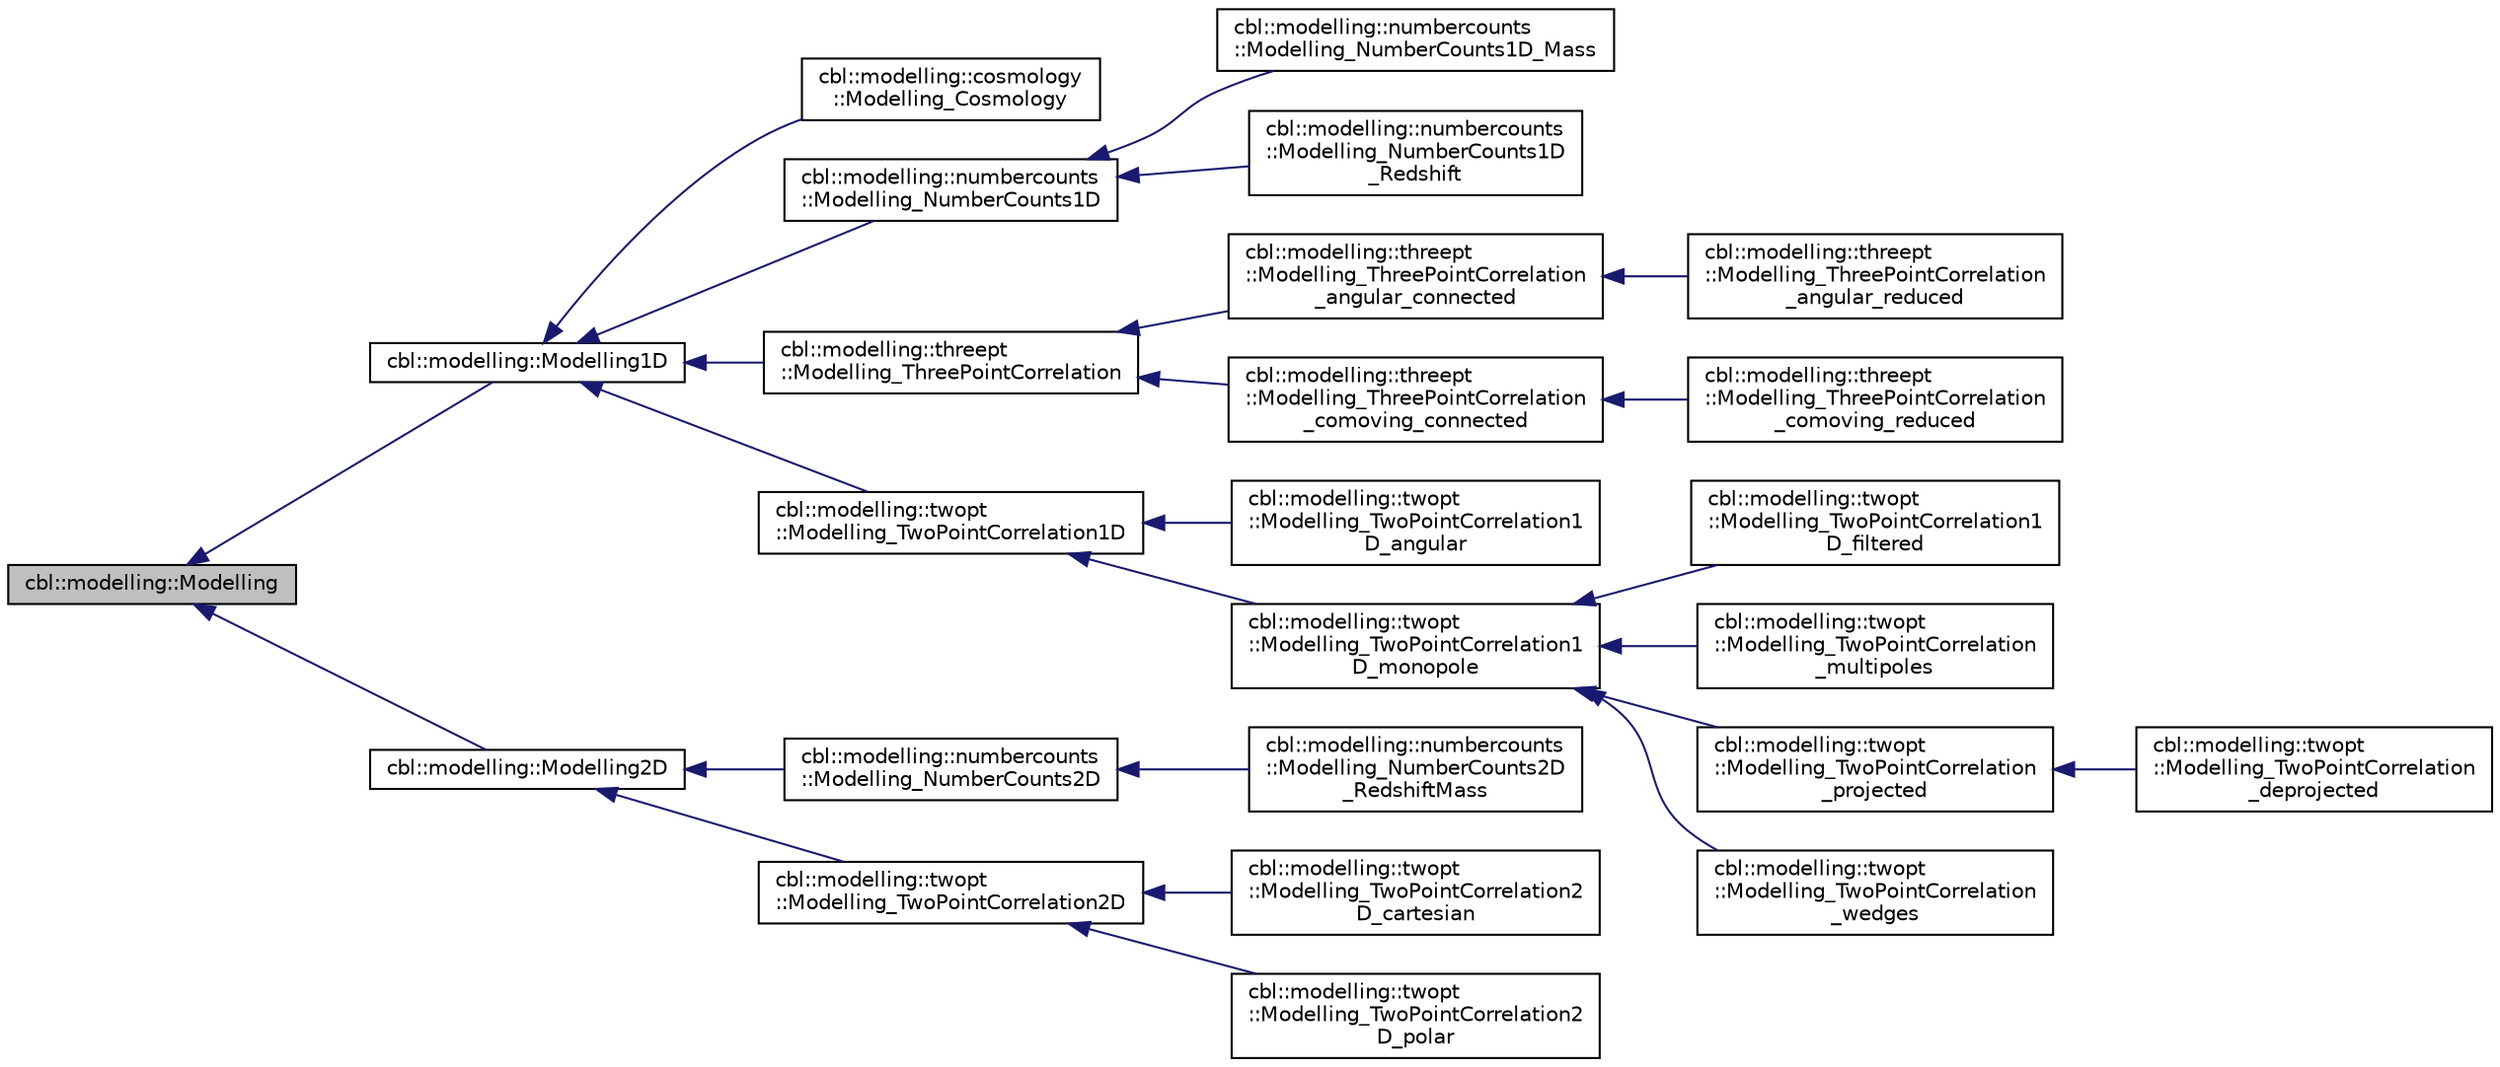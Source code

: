 digraph "cbl::modelling::Modelling"
{
  edge [fontname="Helvetica",fontsize="10",labelfontname="Helvetica",labelfontsize="10"];
  node [fontname="Helvetica",fontsize="10",shape=record];
  rankdir="LR";
  Node0 [label="cbl::modelling::Modelling",height=0.2,width=0.4,color="black", fillcolor="grey75", style="filled", fontcolor="black"];
  Node0 -> Node1 [dir="back",color="midnightblue",fontsize="10",style="solid",fontname="Helvetica"];
  Node1 [label="cbl::modelling::Modelling1D",height=0.2,width=0.4,color="black", fillcolor="white", style="filled",URL="$d3/d42/classcbl_1_1modelling_1_1Modelling1D.html",tooltip="The class Modelling1D. "];
  Node1 -> Node2 [dir="back",color="midnightblue",fontsize="10",style="solid",fontname="Helvetica"];
  Node2 [label="cbl::modelling::cosmology\l::Modelling_Cosmology",height=0.2,width=0.4,color="black", fillcolor="white", style="filled",URL="$d7/d93/classcbl_1_1modelling_1_1cosmology_1_1Modelling__Cosmology.html",tooltip="The class Modelling_Cosmology. "];
  Node1 -> Node3 [dir="back",color="midnightblue",fontsize="10",style="solid",fontname="Helvetica"];
  Node3 [label="cbl::modelling::numbercounts\l::Modelling_NumberCounts1D",height=0.2,width=0.4,color="black", fillcolor="white", style="filled",URL="$d3/df9/classcbl_1_1modelling_1_1numbercounts_1_1Modelling__NumberCounts1D.html",tooltip="The class Modelling_NumberCounts1D. "];
  Node3 -> Node4 [dir="back",color="midnightblue",fontsize="10",style="solid",fontname="Helvetica"];
  Node4 [label="cbl::modelling::numbercounts\l::Modelling_NumberCounts1D_Mass",height=0.2,width=0.4,color="black", fillcolor="white", style="filled",URL="$de/d0a/classcbl_1_1modelling_1_1numbercounts_1_1Modelling__NumberCounts1D__Mass.html",tooltip="The class Modelling_NumberCounts1D_Mass. "];
  Node3 -> Node5 [dir="back",color="midnightblue",fontsize="10",style="solid",fontname="Helvetica"];
  Node5 [label="cbl::modelling::numbercounts\l::Modelling_NumberCounts1D\l_Redshift",height=0.2,width=0.4,color="black", fillcolor="white", style="filled",URL="$d1/dcb/classcbl_1_1modelling_1_1numbercounts_1_1Modelling__NumberCounts1D__Redshift.html",tooltip="The class Modelling_NumberCounts1D_Redshift. "];
  Node1 -> Node6 [dir="back",color="midnightblue",fontsize="10",style="solid",fontname="Helvetica"];
  Node6 [label="cbl::modelling::threept\l::Modelling_ThreePointCorrelation",height=0.2,width=0.4,color="black", fillcolor="white", style="filled",URL="$d3/d4f/classcbl_1_1modelling_1_1threept_1_1Modelling__ThreePointCorrelation.html",tooltip="The class Modelling_ThreePointCorrelation. "];
  Node6 -> Node7 [dir="back",color="midnightblue",fontsize="10",style="solid",fontname="Helvetica"];
  Node7 [label="cbl::modelling::threept\l::Modelling_ThreePointCorrelation\l_angular_connected",height=0.2,width=0.4,color="black", fillcolor="white", style="filled",URL="$d3/d7f/classcbl_1_1modelling_1_1threept_1_1Modelling__ThreePointCorrelation__angular__connected.html",tooltip="The class Modelling_ThreePointCorrelation_angular_connected. "];
  Node7 -> Node8 [dir="back",color="midnightblue",fontsize="10",style="solid",fontname="Helvetica"];
  Node8 [label="cbl::modelling::threept\l::Modelling_ThreePointCorrelation\l_angular_reduced",height=0.2,width=0.4,color="black", fillcolor="white", style="filled",URL="$dd/d32/classcbl_1_1modelling_1_1threept_1_1Modelling__ThreePointCorrelation__angular__reduced.html",tooltip="The class Modelling_ThreePointCorrelation_angular_reduced. "];
  Node6 -> Node9 [dir="back",color="midnightblue",fontsize="10",style="solid",fontname="Helvetica"];
  Node9 [label="cbl::modelling::threept\l::Modelling_ThreePointCorrelation\l_comoving_connected",height=0.2,width=0.4,color="black", fillcolor="white", style="filled",URL="$df/d9a/classcbl_1_1modelling_1_1threept_1_1Modelling__ThreePointCorrelation__comoving__connected.html",tooltip="The class Modelling_ThreePointCorrelation_comoving_connected. "];
  Node9 -> Node10 [dir="back",color="midnightblue",fontsize="10",style="solid",fontname="Helvetica"];
  Node10 [label="cbl::modelling::threept\l::Modelling_ThreePointCorrelation\l_comoving_reduced",height=0.2,width=0.4,color="black", fillcolor="white", style="filled",URL="$db/d60/classcbl_1_1modelling_1_1threept_1_1Modelling__ThreePointCorrelation__comoving__reduced.html",tooltip="The class Modelling_ThreePointCorrelation_comoving_reduced. "];
  Node1 -> Node11 [dir="back",color="midnightblue",fontsize="10",style="solid",fontname="Helvetica"];
  Node11 [label="cbl::modelling::twopt\l::Modelling_TwoPointCorrelation1D",height=0.2,width=0.4,color="black", fillcolor="white", style="filled",URL="$d6/d8d/classcbl_1_1modelling_1_1twopt_1_1Modelling__TwoPointCorrelation1D.html",tooltip="The class Modelling_TwoPointCorrelation1D. "];
  Node11 -> Node12 [dir="back",color="midnightblue",fontsize="10",style="solid",fontname="Helvetica"];
  Node12 [label="cbl::modelling::twopt\l::Modelling_TwoPointCorrelation1\lD_angular",height=0.2,width=0.4,color="black", fillcolor="white", style="filled",URL="$d5/dbd/classcbl_1_1modelling_1_1twopt_1_1Modelling__TwoPointCorrelation1D__angular.html",tooltip="The class Modelling_TwoPointCorrelation1D_angular. "];
  Node11 -> Node13 [dir="back",color="midnightblue",fontsize="10",style="solid",fontname="Helvetica"];
  Node13 [label="cbl::modelling::twopt\l::Modelling_TwoPointCorrelation1\lD_monopole",height=0.2,width=0.4,color="black", fillcolor="white", style="filled",URL="$d6/d6e/classcbl_1_1modelling_1_1twopt_1_1Modelling__TwoPointCorrelation1D__monopole.html",tooltip="The class Modelling_TwoPointCorrelation1D_monopole. "];
  Node13 -> Node14 [dir="back",color="midnightblue",fontsize="10",style="solid",fontname="Helvetica"];
  Node14 [label="cbl::modelling::twopt\l::Modelling_TwoPointCorrelation1\lD_filtered",height=0.2,width=0.4,color="black", fillcolor="white", style="filled",URL="$d2/d3d/classcbl_1_1modelling_1_1twopt_1_1Modelling__TwoPointCorrelation1D__filtered.html",tooltip="The class Modelling_TwoPointCorrelation1D_filtered. "];
  Node13 -> Node15 [dir="back",color="midnightblue",fontsize="10",style="solid",fontname="Helvetica"];
  Node15 [label="cbl::modelling::twopt\l::Modelling_TwoPointCorrelation\l_multipoles",height=0.2,width=0.4,color="black", fillcolor="white", style="filled",URL="$db/dc5/classcbl_1_1modelling_1_1twopt_1_1Modelling__TwoPointCorrelation__multipoles.html",tooltip="The class Modelling_TwoPointCorrelation_multipoles. "];
  Node13 -> Node16 [dir="back",color="midnightblue",fontsize="10",style="solid",fontname="Helvetica"];
  Node16 [label="cbl::modelling::twopt\l::Modelling_TwoPointCorrelation\l_projected",height=0.2,width=0.4,color="black", fillcolor="white", style="filled",URL="$dd/d6e/classcbl_1_1modelling_1_1twopt_1_1Modelling__TwoPointCorrelation__projected.html",tooltip="The class Modelling_TwoPointCorrelation_projected. "];
  Node16 -> Node17 [dir="back",color="midnightblue",fontsize="10",style="solid",fontname="Helvetica"];
  Node17 [label="cbl::modelling::twopt\l::Modelling_TwoPointCorrelation\l_deprojected",height=0.2,width=0.4,color="black", fillcolor="white", style="filled",URL="$da/d35/classcbl_1_1modelling_1_1twopt_1_1Modelling__TwoPointCorrelation__deprojected.html",tooltip="The class Modelling_TwoPointCorrelation_deprojected. "];
  Node13 -> Node18 [dir="back",color="midnightblue",fontsize="10",style="solid",fontname="Helvetica"];
  Node18 [label="cbl::modelling::twopt\l::Modelling_TwoPointCorrelation\l_wedges",height=0.2,width=0.4,color="black", fillcolor="white", style="filled",URL="$d9/d7a/classcbl_1_1modelling_1_1twopt_1_1Modelling__TwoPointCorrelation__wedges.html",tooltip="The class Modelling_TwoPointCorrelation_wedges. "];
  Node0 -> Node19 [dir="back",color="midnightblue",fontsize="10",style="solid",fontname="Helvetica"];
  Node19 [label="cbl::modelling::Modelling2D",height=0.2,width=0.4,color="black", fillcolor="white", style="filled",URL="$de/d65/classcbl_1_1modelling_1_1Modelling2D.html",tooltip="The class Modelling2D. "];
  Node19 -> Node20 [dir="back",color="midnightblue",fontsize="10",style="solid",fontname="Helvetica"];
  Node20 [label="cbl::modelling::numbercounts\l::Modelling_NumberCounts2D",height=0.2,width=0.4,color="black", fillcolor="white", style="filled",URL="$d7/d90/classcbl_1_1modelling_1_1numbercounts_1_1Modelling__NumberCounts2D.html",tooltip="The class Modelling_NumberCounts2D. "];
  Node20 -> Node21 [dir="back",color="midnightblue",fontsize="10",style="solid",fontname="Helvetica"];
  Node21 [label="cbl::modelling::numbercounts\l::Modelling_NumberCounts2D\l_RedshiftMass",height=0.2,width=0.4,color="black", fillcolor="white", style="filled",URL="$db/d78/classcbl_1_1modelling_1_1numbercounts_1_1Modelling__NumberCounts2D__RedshiftMass.html",tooltip="The class Modelling_NumberCounts2D_RedshiftMass. "];
  Node19 -> Node22 [dir="back",color="midnightblue",fontsize="10",style="solid",fontname="Helvetica"];
  Node22 [label="cbl::modelling::twopt\l::Modelling_TwoPointCorrelation2D",height=0.2,width=0.4,color="black", fillcolor="white", style="filled",URL="$d5/d8f/classcbl_1_1modelling_1_1twopt_1_1Modelling__TwoPointCorrelation2D.html",tooltip="The class Modelling_TwoPointCorrelation2D. "];
  Node22 -> Node23 [dir="back",color="midnightblue",fontsize="10",style="solid",fontname="Helvetica"];
  Node23 [label="cbl::modelling::twopt\l::Modelling_TwoPointCorrelation2\lD_cartesian",height=0.2,width=0.4,color="black", fillcolor="white", style="filled",URL="$d6/dc0/classcbl_1_1modelling_1_1twopt_1_1Modelling__TwoPointCorrelation2D__cartesian.html",tooltip="The class Modelling_TwoPointCorrelation2D_cartesian. "];
  Node22 -> Node24 [dir="back",color="midnightblue",fontsize="10",style="solid",fontname="Helvetica"];
  Node24 [label="cbl::modelling::twopt\l::Modelling_TwoPointCorrelation2\lD_polar",height=0.2,width=0.4,color="black", fillcolor="white", style="filled",URL="$dd/dce/classcbl_1_1modelling_1_1twopt_1_1Modelling__TwoPointCorrelation2D__polar.html",tooltip="The class Modelling_TwoPointCorrelation2D_polar. "];
}
